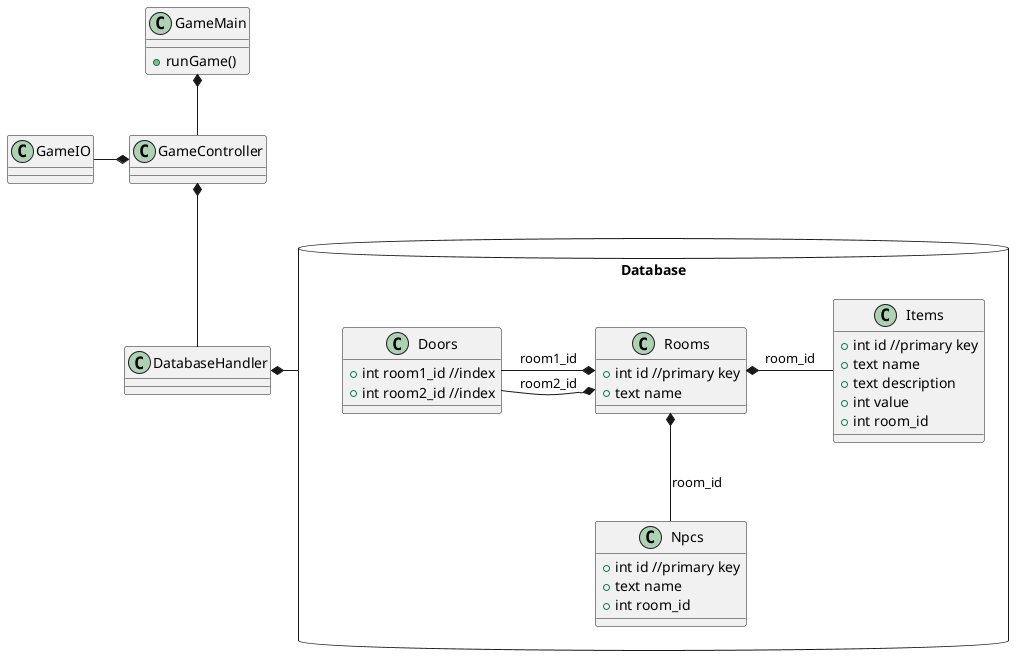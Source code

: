 @startuml
'https://plantuml.com/class-diagram

class GameMain {
    + runGame()
}
class GameController {

}
class GameIO {

}
class DatabaseHandler {

}
package Database <<Database>> {
class Rooms {
+ int id //primary key
+ text name
}
class Doors {
+ int room1_id //index
+ int room2_id //index
}
class Items {
+ int id //primary key
+ text name
+ text description
+ int value
+ int room_id
}
class Npcs {
+ int id //primary key
+ text name
+ int room_id
}
}

GameMain *-- GameController
GameIO -right--* GameController
GameController *-- DatabaseHandler
Database -right--* DatabaseHandler
Items -left--* Rooms : room_id
Rooms *-- Npcs : room_id
Doors -right--* Rooms : room1_id
Doors -right--* Rooms : room2_id

@enduml